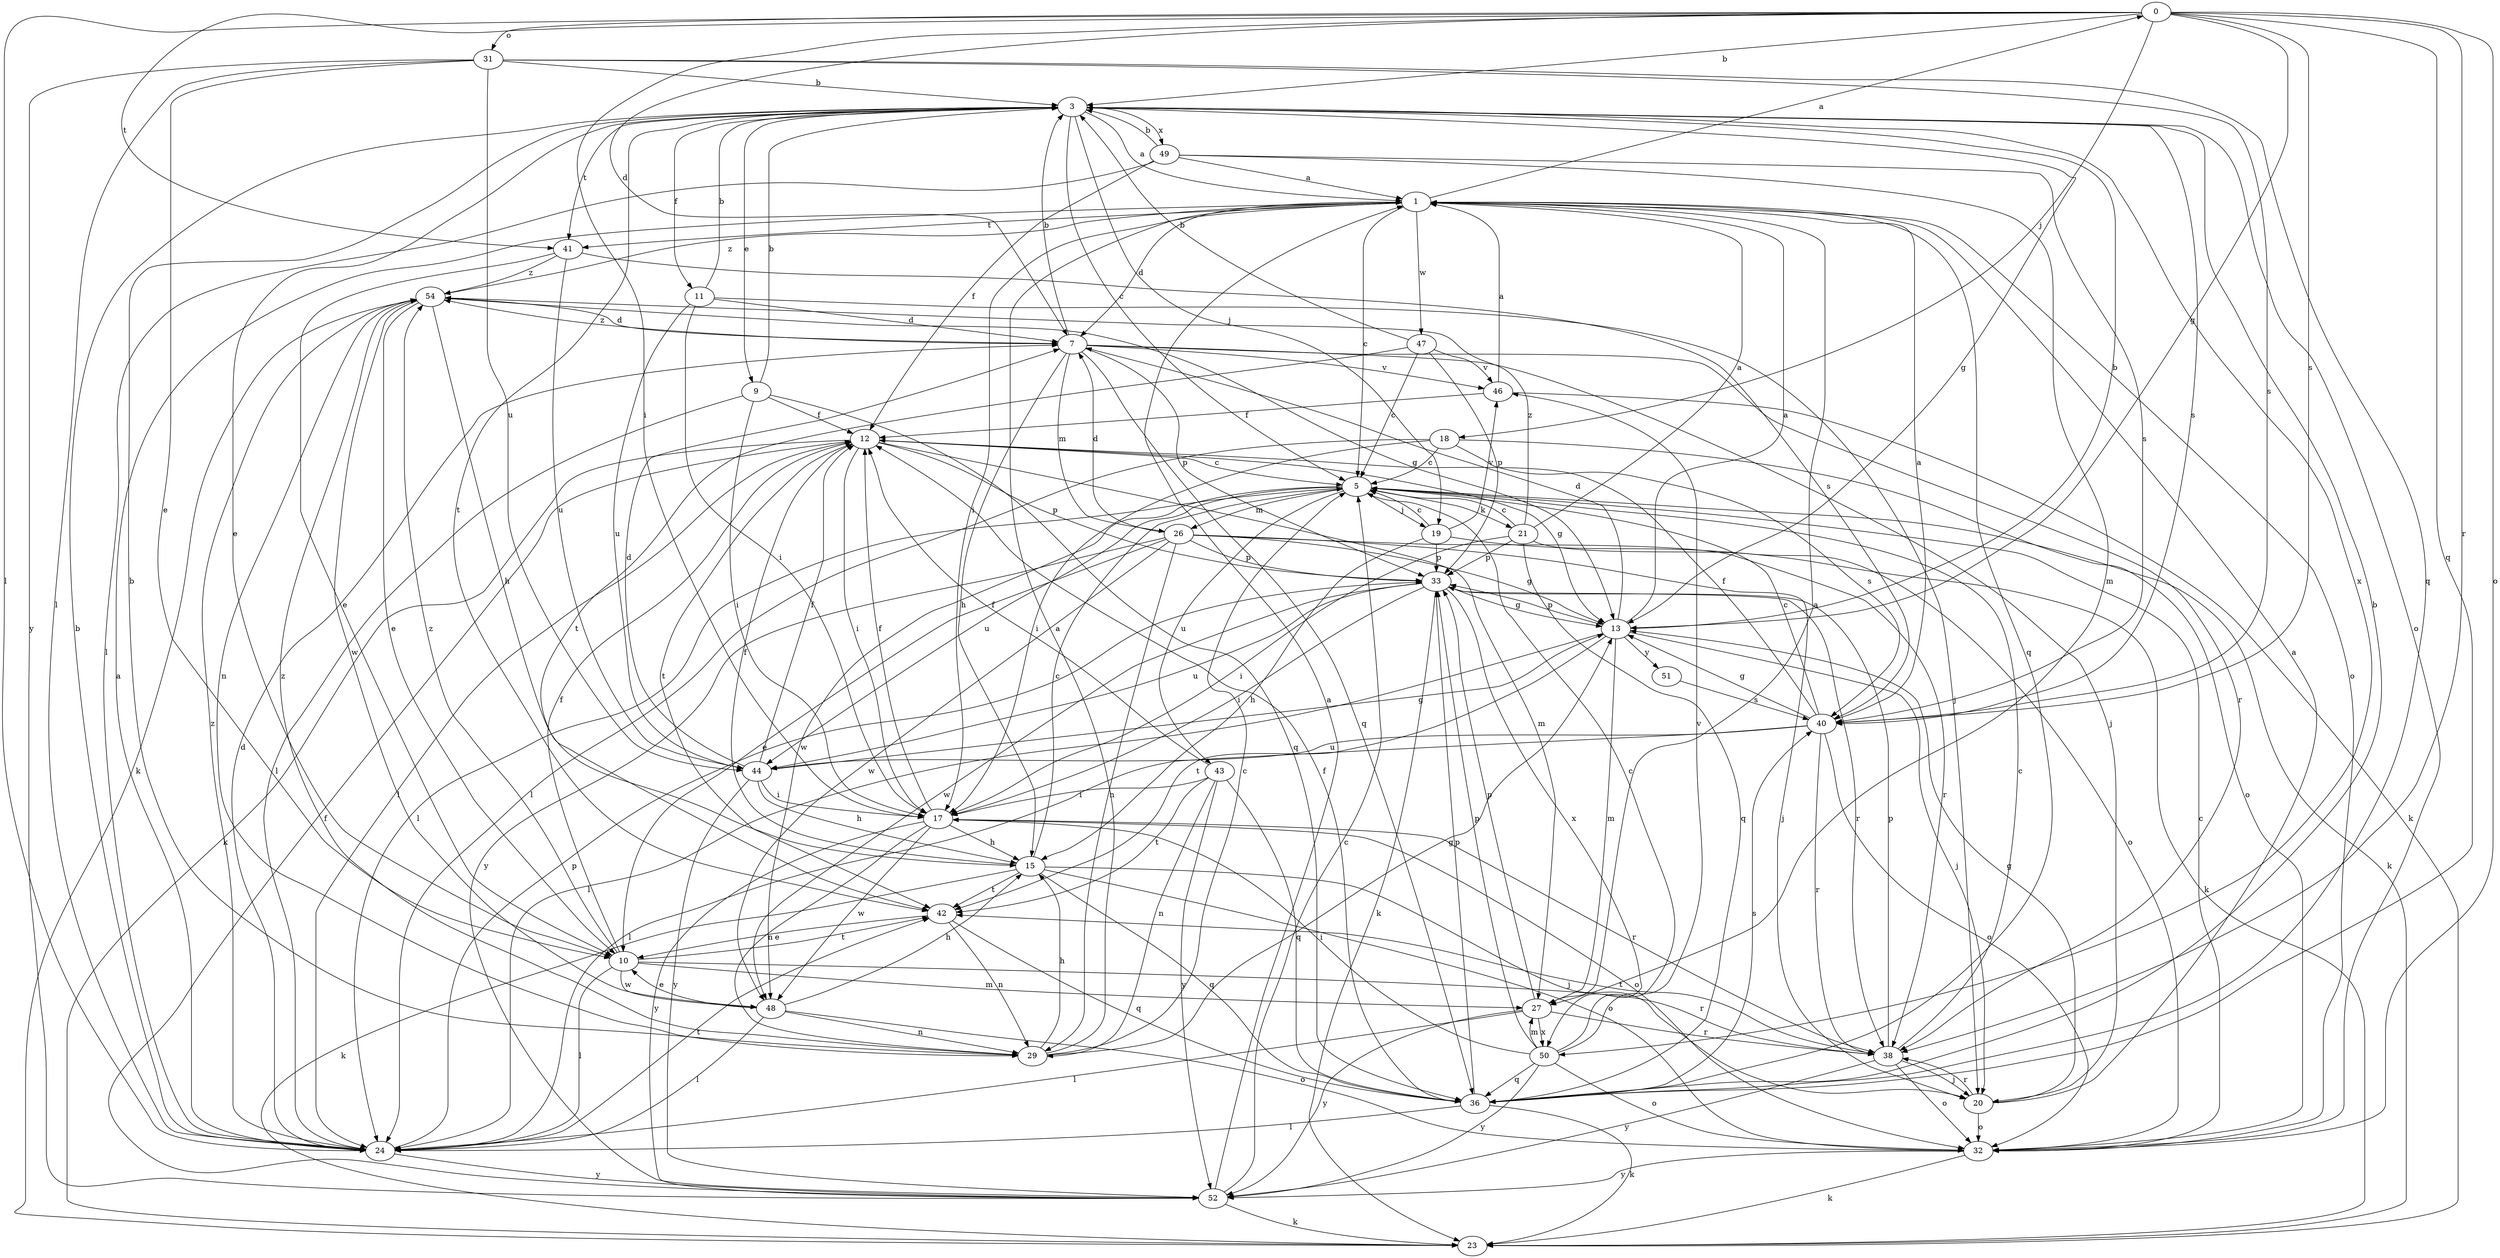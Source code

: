 strict digraph  {
0;
1;
3;
5;
7;
9;
10;
11;
12;
13;
15;
17;
18;
19;
20;
21;
23;
24;
26;
27;
29;
31;
32;
33;
36;
38;
40;
41;
42;
43;
44;
46;
47;
48;
49;
50;
51;
52;
54;
0 -> 3  [label=b];
0 -> 7  [label=d];
0 -> 13  [label=g];
0 -> 17  [label=i];
0 -> 18  [label=j];
0 -> 24  [label=l];
0 -> 31  [label=o];
0 -> 32  [label=o];
0 -> 36  [label=q];
0 -> 38  [label=r];
0 -> 40  [label=s];
0 -> 41  [label=t];
1 -> 0  [label=a];
1 -> 5  [label=c];
1 -> 7  [label=d];
1 -> 17  [label=i];
1 -> 32  [label=o];
1 -> 36  [label=q];
1 -> 41  [label=t];
1 -> 47  [label=w];
1 -> 54  [label=z];
3 -> 1  [label=a];
3 -> 5  [label=c];
3 -> 9  [label=e];
3 -> 10  [label=e];
3 -> 11  [label=f];
3 -> 13  [label=g];
3 -> 19  [label=j];
3 -> 32  [label=o];
3 -> 40  [label=s];
3 -> 41  [label=t];
3 -> 42  [label=t];
3 -> 49  [label=x];
3 -> 50  [label=x];
5 -> 19  [label=j];
5 -> 21  [label=k];
5 -> 23  [label=k];
5 -> 24  [label=l];
5 -> 26  [label=m];
5 -> 43  [label=u];
5 -> 44  [label=u];
5 -> 48  [label=w];
7 -> 3  [label=b];
7 -> 15  [label=h];
7 -> 20  [label=j];
7 -> 26  [label=m];
7 -> 33  [label=p];
7 -> 36  [label=q];
7 -> 38  [label=r];
7 -> 46  [label=v];
7 -> 54  [label=z];
9 -> 3  [label=b];
9 -> 12  [label=f];
9 -> 17  [label=i];
9 -> 24  [label=l];
9 -> 36  [label=q];
10 -> 12  [label=f];
10 -> 24  [label=l];
10 -> 27  [label=m];
10 -> 38  [label=r];
10 -> 42  [label=t];
10 -> 48  [label=w];
10 -> 54  [label=z];
11 -> 3  [label=b];
11 -> 7  [label=d];
11 -> 17  [label=i];
11 -> 20  [label=j];
11 -> 44  [label=u];
12 -> 5  [label=c];
12 -> 13  [label=g];
12 -> 17  [label=i];
12 -> 23  [label=k];
12 -> 24  [label=l];
12 -> 27  [label=m];
12 -> 33  [label=p];
12 -> 42  [label=t];
13 -> 1  [label=a];
13 -> 3  [label=b];
13 -> 7  [label=d];
13 -> 20  [label=j];
13 -> 24  [label=l];
13 -> 27  [label=m];
13 -> 33  [label=p];
13 -> 42  [label=t];
13 -> 51  [label=y];
15 -> 5  [label=c];
15 -> 12  [label=f];
15 -> 20  [label=j];
15 -> 23  [label=k];
15 -> 32  [label=o];
15 -> 36  [label=q];
15 -> 42  [label=t];
17 -> 12  [label=f];
17 -> 15  [label=h];
17 -> 29  [label=n];
17 -> 32  [label=o];
17 -> 38  [label=r];
17 -> 48  [label=w];
17 -> 52  [label=y];
18 -> 5  [label=c];
18 -> 17  [label=i];
18 -> 24  [label=l];
18 -> 32  [label=o];
18 -> 40  [label=s];
19 -> 5  [label=c];
19 -> 15  [label=h];
19 -> 23  [label=k];
19 -> 33  [label=p];
19 -> 46  [label=v];
20 -> 1  [label=a];
20 -> 13  [label=g];
20 -> 32  [label=o];
20 -> 38  [label=r];
21 -> 1  [label=a];
21 -> 5  [label=c];
21 -> 17  [label=i];
21 -> 32  [label=o];
21 -> 33  [label=p];
21 -> 36  [label=q];
21 -> 54  [label=z];
24 -> 1  [label=a];
24 -> 3  [label=b];
24 -> 7  [label=d];
24 -> 33  [label=p];
24 -> 42  [label=t];
24 -> 52  [label=y];
24 -> 54  [label=z];
26 -> 7  [label=d];
26 -> 10  [label=e];
26 -> 13  [label=g];
26 -> 20  [label=j];
26 -> 29  [label=n];
26 -> 33  [label=p];
26 -> 38  [label=r];
26 -> 48  [label=w];
26 -> 52  [label=y];
27 -> 1  [label=a];
27 -> 24  [label=l];
27 -> 33  [label=p];
27 -> 38  [label=r];
27 -> 50  [label=x];
27 -> 52  [label=y];
29 -> 1  [label=a];
29 -> 3  [label=b];
29 -> 5  [label=c];
29 -> 13  [label=g];
29 -> 15  [label=h];
29 -> 54  [label=z];
31 -> 3  [label=b];
31 -> 10  [label=e];
31 -> 24  [label=l];
31 -> 36  [label=q];
31 -> 40  [label=s];
31 -> 44  [label=u];
31 -> 52  [label=y];
32 -> 5  [label=c];
32 -> 23  [label=k];
32 -> 52  [label=y];
33 -> 13  [label=g];
33 -> 17  [label=i];
33 -> 23  [label=k];
33 -> 38  [label=r];
33 -> 44  [label=u];
33 -> 48  [label=w];
33 -> 50  [label=x];
36 -> 3  [label=b];
36 -> 12  [label=f];
36 -> 23  [label=k];
36 -> 24  [label=l];
36 -> 33  [label=p];
36 -> 40  [label=s];
38 -> 5  [label=c];
38 -> 20  [label=j];
38 -> 32  [label=o];
38 -> 33  [label=p];
38 -> 42  [label=t];
38 -> 52  [label=y];
40 -> 1  [label=a];
40 -> 5  [label=c];
40 -> 12  [label=f];
40 -> 13  [label=g];
40 -> 24  [label=l];
40 -> 32  [label=o];
40 -> 38  [label=r];
40 -> 44  [label=u];
41 -> 10  [label=e];
41 -> 40  [label=s];
41 -> 44  [label=u];
41 -> 54  [label=z];
42 -> 10  [label=e];
42 -> 29  [label=n];
42 -> 36  [label=q];
43 -> 12  [label=f];
43 -> 17  [label=i];
43 -> 29  [label=n];
43 -> 36  [label=q];
43 -> 42  [label=t];
43 -> 52  [label=y];
44 -> 7  [label=d];
44 -> 12  [label=f];
44 -> 13  [label=g];
44 -> 15  [label=h];
44 -> 17  [label=i];
44 -> 52  [label=y];
46 -> 1  [label=a];
46 -> 12  [label=f];
46 -> 23  [label=k];
47 -> 3  [label=b];
47 -> 5  [label=c];
47 -> 33  [label=p];
47 -> 42  [label=t];
47 -> 46  [label=v];
48 -> 10  [label=e];
48 -> 15  [label=h];
48 -> 24  [label=l];
48 -> 29  [label=n];
48 -> 32  [label=o];
49 -> 1  [label=a];
49 -> 3  [label=b];
49 -> 12  [label=f];
49 -> 24  [label=l];
49 -> 27  [label=m];
49 -> 40  [label=s];
50 -> 5  [label=c];
50 -> 17  [label=i];
50 -> 27  [label=m];
50 -> 32  [label=o];
50 -> 33  [label=p];
50 -> 36  [label=q];
50 -> 46  [label=v];
50 -> 52  [label=y];
51 -> 40  [label=s];
52 -> 1  [label=a];
52 -> 5  [label=c];
52 -> 12  [label=f];
52 -> 23  [label=k];
54 -> 7  [label=d];
54 -> 10  [label=e];
54 -> 13  [label=g];
54 -> 15  [label=h];
54 -> 23  [label=k];
54 -> 29  [label=n];
54 -> 48  [label=w];
}
